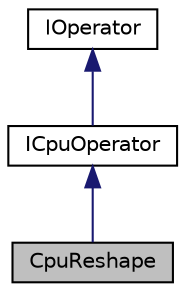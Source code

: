 digraph "CpuReshape"
{
 // LATEX_PDF_SIZE
  edge [fontname="Helvetica",fontsize="10",labelfontname="Helvetica",labelfontsize="10"];
  node [fontname="Helvetica",fontsize="10",shape=record];
  Node1 [label="CpuReshape",height=0.2,width=0.4,color="black", fillcolor="grey75", style="filled", fontcolor="black",tooltip="Basic function to run kernels::CpuReshapeKernel."];
  Node2 -> Node1 [dir="back",color="midnightblue",fontsize="10",style="solid",fontname="Helvetica"];
  Node2 [label="ICpuOperator",height=0.2,width=0.4,color="black", fillcolor="white", style="filled",URL="$classarm__compute_1_1experimental_1_1_i_n_e_operator.xhtml",tooltip="Basic interface for functions which have a single async CPU kernel."];
  Node3 -> Node2 [dir="back",color="midnightblue",fontsize="10",style="solid",fontname="Helvetica"];
  Node3 [label="IOperator",height=0.2,width=0.4,color="black", fillcolor="white", style="filled",URL="$classarm__compute_1_1experimental_1_1_i_operator.xhtml",tooltip="Base class for all async functions."];
}
